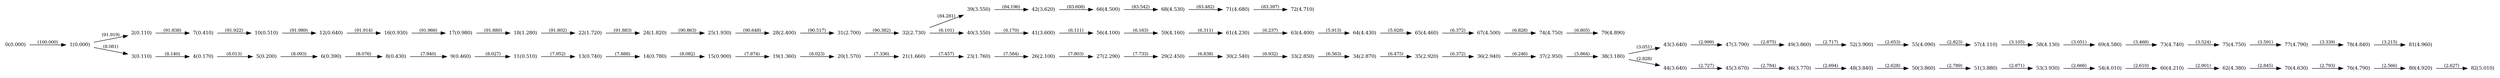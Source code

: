 digraph "graph" {

rankdir="LR";
node [shape=plaintext, fontsize=11];
edge [fontsize=10];

0 [label="0(0.000)"];
1 [label="1(0.000)"];
2 [label="2(0.110)"];
3 [label="3(0.110)"];
4 [label="4(0.170)"];
5 [label="5(0.200)"];
6 [label="6(0.390)"];
7 [label="7(0.410)"];
8 [label="8(0.430)"];
9 [label="9(0.460)"];
10 [label="10(0.510)"];
11 [label="11(0.510)"];
12 [label="12(0.640)"];
13 [label="13(0.740)"];
14 [label="14(0.780)"];
15 [label="15(0.900)"];
16 [label="16(0.930)"];
17 [label="17(0.980)"];
18 [label="18(1.280)"];
19 [label="19(1.360)"];
20 [label="20(1.570)"];
21 [label="21(1.660)"];
22 [label="22(1.720)"];
23 [label="23(1.760)"];
24 [label="24(1.820)"];
25 [label="25(1.930)"];
26 [label="26(2.100)"];
27 [label="27(2.290)"];
28 [label="28(2.400)"];
29 [label="29(2.450)"];
30 [label="30(2.540)"];
31 [label="31(2.700)"];
32 [label="32(2.730)"];
33 [label="33(2.850)"];
34 [label="34(2.870)"];
35 [label="35(2.920)"];
36 [label="36(2.940)"];
37 [label="37(2.950)"];
38 [label="38(3.180)"];
39 [label="39(3.550)"];
40 [label="40(3.550)"];
41 [label="41(3.600)"];
42 [label="42(3.620)"];
43 [label="43(3.640)"];
44 [label="44(3.640)"];
45 [label="45(3.670)"];
46 [label="46(3.770)"];
47 [label="47(3.790)"];
48 [label="48(3.840)"];
49 [label="49(3.860)"];
50 [label="50(3.860)"];
51 [label="51(3.880)"];
52 [label="52(3.900)"];
53 [label="53(3.930)"];
54 [label="54(4.010)"];
55 [label="55(4.090)"];
56 [label="56(4.100)"];
57 [label="57(4.110)"];
58 [label="58(4.130)"];
59 [label="59(4.160)"];
60 [label="60(4.210)"];
61 [label="61(4.230)"];
62 [label="62(4.380)"];
63 [label="63(4.400)"];
64 [label="64(4.430)"];
65 [label="65(4.460)"];
66 [label="66(4.500)"];
67 [label="67(4.500)"];
68 [label="68(4.530)"];
69 [label="69(4.580)"];
70 [label="70(4.630)"];
71 [label="71(4.680)"];
72 [label="72(4.710)"];
73 [label="73(4.740)"];
74 [label="74(4.750)"];
75 [label="75(4.750)"];
76 [label="76(4.790)"];
77 [label="77(4.790)"];
78 [label="78(4.840)"];
79 [label="79(4.890)"];
80 [label="80(4.920)"];
81 [label="81(4.960)"];
82 [label="82(5.010)"];

0->1 [label="(100.000)"];
1->2 [label="(91.919)"];
1->3 [label="(8.081)"];
3->4 [label="(8.140)"];
4->5 [label="(8.013)"];
5->6 [label="(8.093)"];
2->7 [label="(91.838)"];
6->8 [label="(8.076)"];
8->9 [label="(7.940)"];
7->10 [label="(91.922)"];
9->11 [label="(8.027)"];
10->12 [label="(91.989)"];
11->13 [label="(7.952)"];
13->14 [label="(7.888)"];
14->15 [label="(8.082)"];
12->16 [label="(91.914)"];
16->17 [label="(91.966)"];
17->18 [label="(91.880)"];
15->19 [label="(7.874)"];
19->20 [label="(8.023)"];
20->21 [label="(7.336)"];
18->22 [label="(91.802)"];
21->23 [label="(7.457)"];
22->24 [label="(91.883)"];
24->25 [label="(90.863)"];
23->26 [label="(7.584)"];
26->27 [label="(7.803)"];
25->28 [label="(90.648)"];
27->29 [label="(7.733)"];
29->30 [label="(6.838)"];
28->31 [label="(90.517)"];
31->32 [label="(90.382)"];
30->33 [label="(6.932)"];
33->34 [label="(6.563)"];
34->35 [label="(6.475)"];
35->36 [label="(6.372)"];
36->37 [label="(6.246)"];
37->38 [label="(5.864)"];
32->39 [label="(84.281)"];
32->40 [label="(6.101)"];
40->41 [label="(6.170)"];
39->42 [label="(84.196)"];
38->43 [label="(3.051)"];
38->44 [label="(2.828)"];
44->45 [label="(2.727)"];
45->46 [label="(2.784)"];
43->47 [label="(2.999)"];
46->48 [label="(2.694)"];
47->49 [label="(2.875)"];
48->50 [label="(2.628)"];
50->51 [label="(2.789)"];
49->52 [label="(2.717)"];
51->53 [label="(2.871)"];
53->54 [label="(2.666)"];
52->55 [label="(2.653)"];
41->56 [label="(6.111)"];
55->57 [label="(2.823)"];
57->58 [label="(3.105)"];
56->59 [label="(6.163)"];
54->60 [label="(2.610)"];
59->61 [label="(6.311)"];
60->62 [label="(2.901)"];
61->63 [label="(6.237)"];
63->64 [label="(5.913)"];
64->65 [label="(5.928)"];
42->66 [label="(83.608)"];
65->67 [label="(6.372)"];
66->68 [label="(83.542)"];
58->69 [label="(3.051)"];
62->70 [label="(2.845)"];
68->71 [label="(83.482)"];
71->72 [label="(83.397)"];
69->73 [label="(3.468)"];
67->74 [label="(6.828)"];
73->75 [label="(3.524)"];
70->76 [label="(2.793)"];
75->77 [label="(3.591)"];
77->78 [label="(3.339)"];
74->79 [label="(6.805)"];
76->80 [label="(2.566)"];
78->81 [label="(3.215)"];
80->82 [label="(2.627)"];

}
